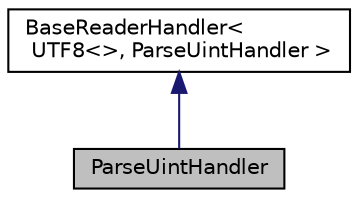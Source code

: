digraph "ParseUintHandler"
{
  edge [fontname="Helvetica",fontsize="10",labelfontname="Helvetica",labelfontsize="10"];
  node [fontname="Helvetica",fontsize="10",shape=record];
  Node0 [label="ParseUintHandler",height=0.2,width=0.4,color="black", fillcolor="grey75", style="filled", fontcolor="black"];
  Node1 -> Node0 [dir="back",color="midnightblue",fontsize="10",style="solid",fontname="Helvetica"];
  Node1 [label="BaseReaderHandler\<\l UTF8\<\>, ParseUintHandler \>",height=0.2,width=0.4,color="black", fillcolor="white", style="filled",URL="$structBaseReaderHandler.html"];
}
